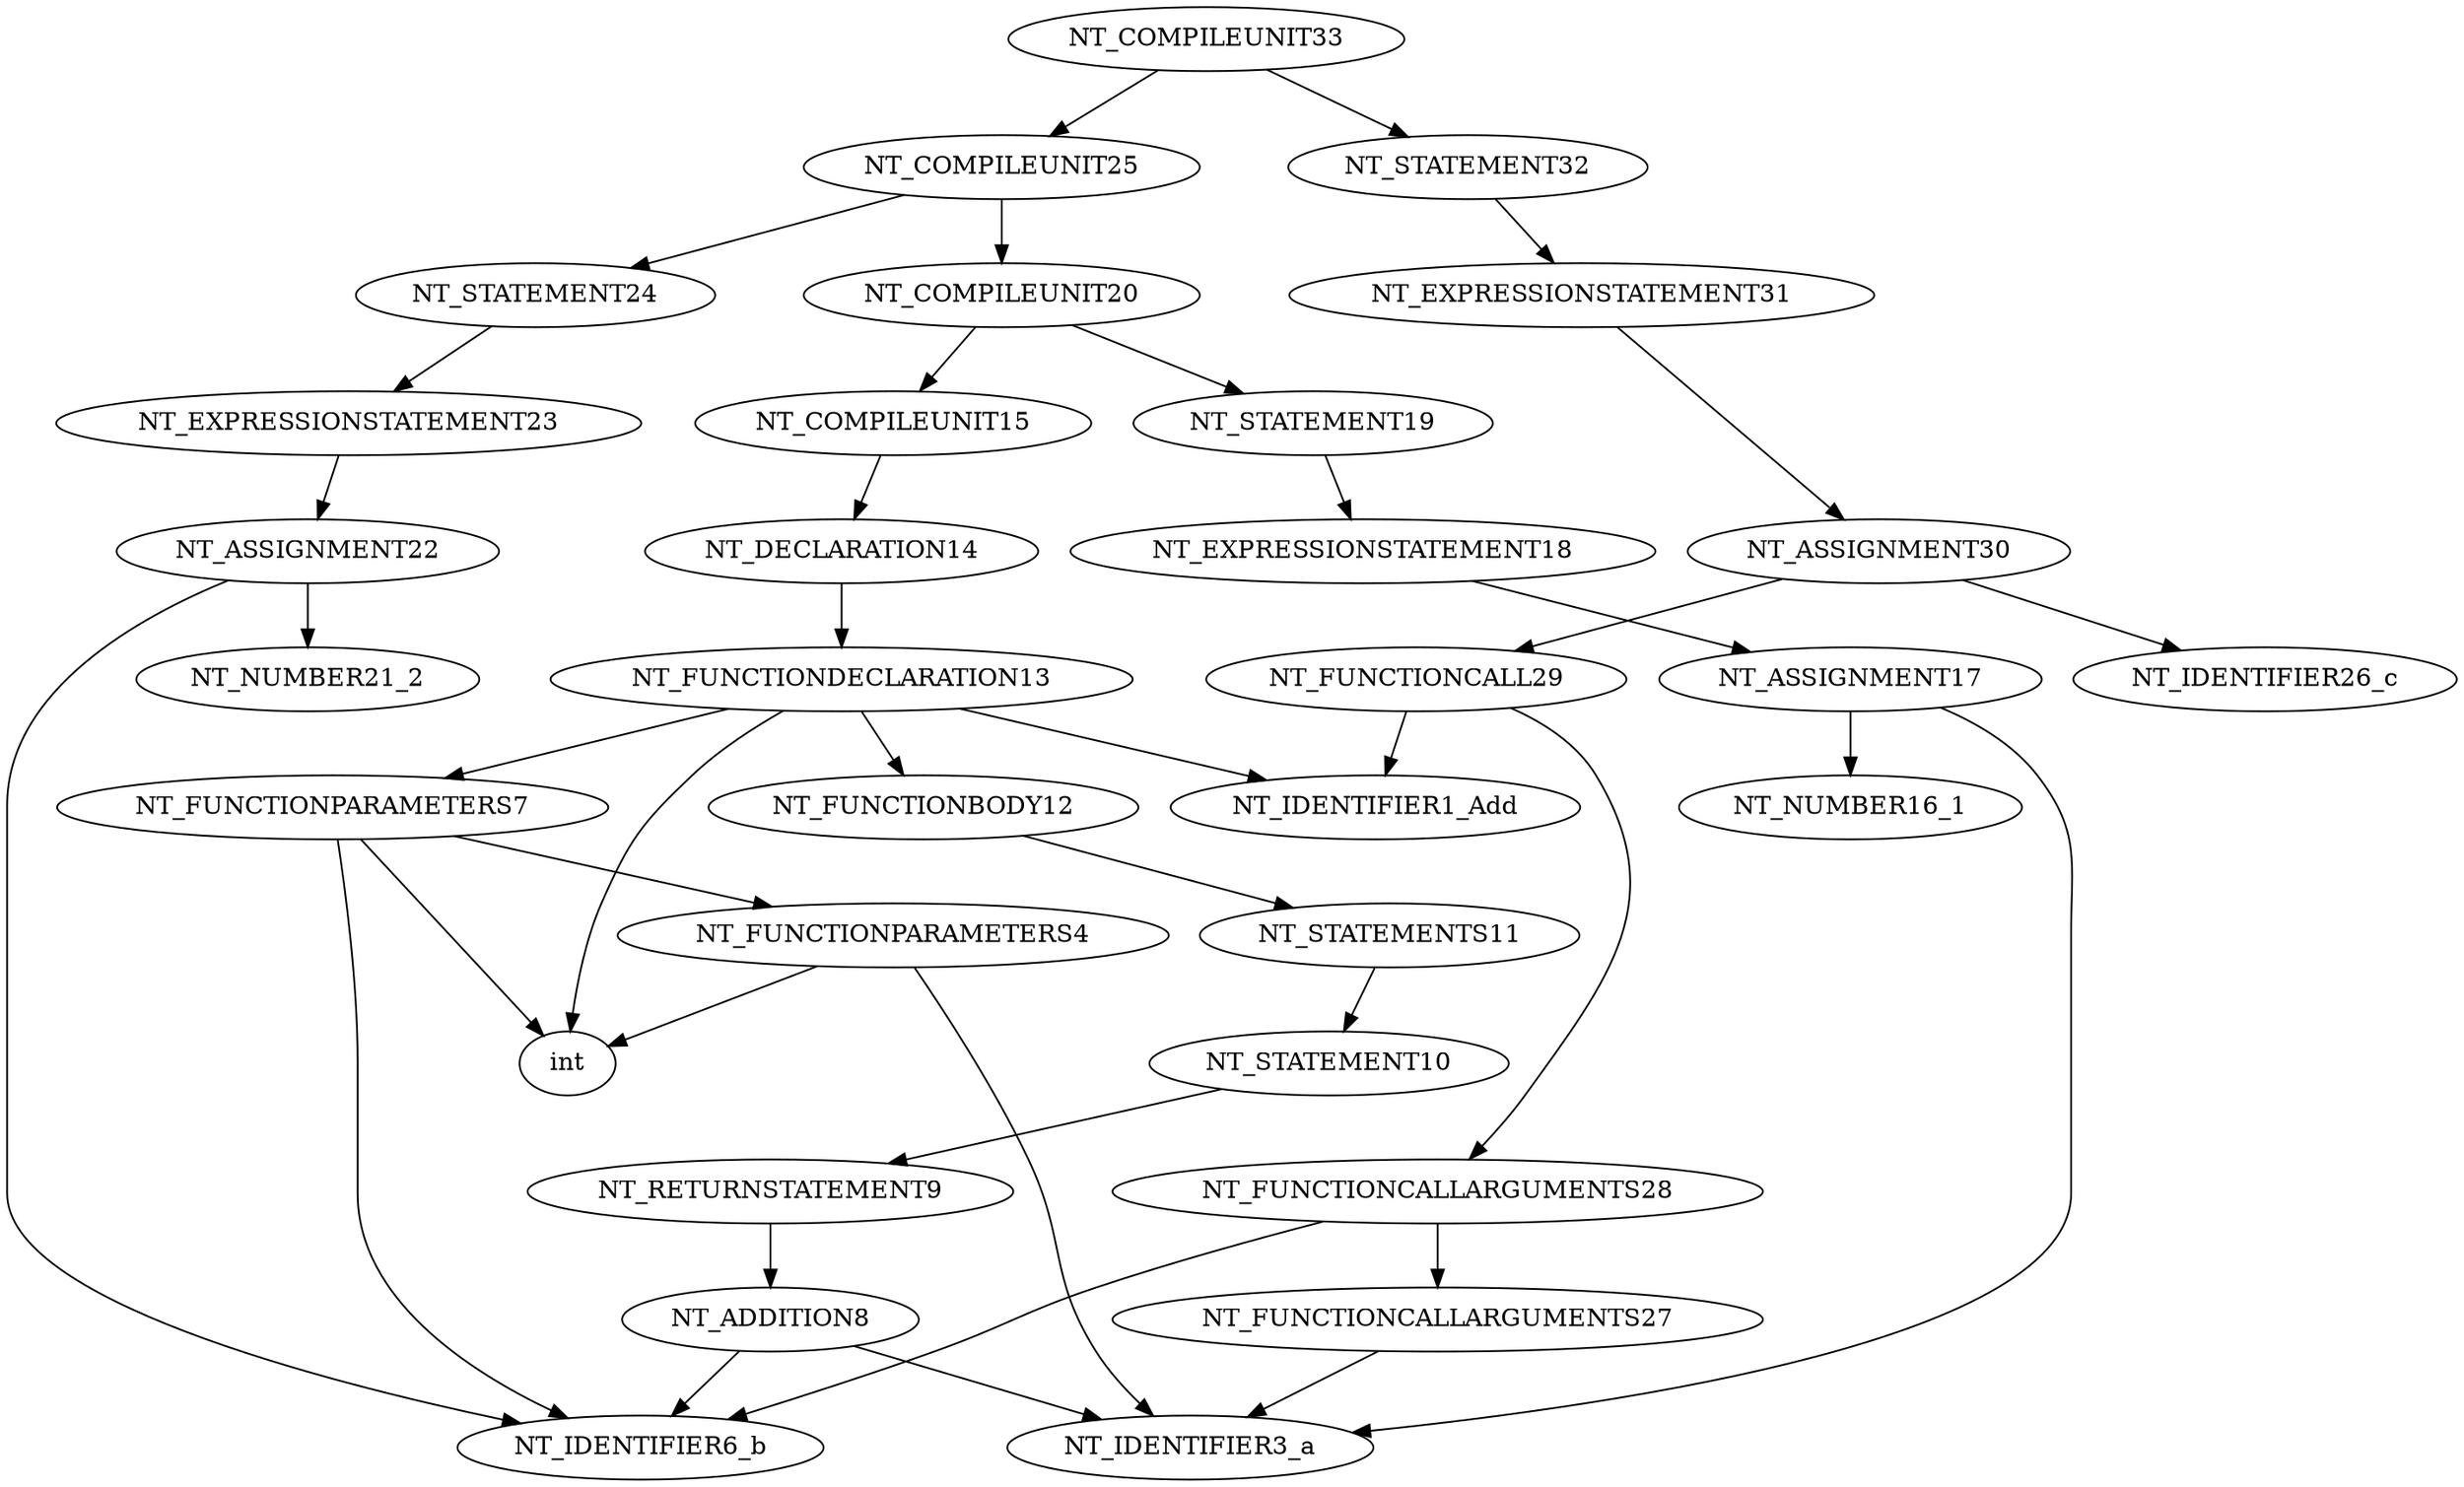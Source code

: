 digraph G {
	"NT_COMPILEUNIT33"->"NT_COMPILEUNIT25";
	"NT_COMPILEUNIT25"->"NT_COMPILEUNIT20";
	"NT_COMPILEUNIT20"->"NT_COMPILEUNIT15";
	"NT_COMPILEUNIT15"->"NT_DECLARATION14";
	"NT_DECLARATION14"->"NT_FUNCTIONDECLARATION13";
	"NT_FUNCTIONDECLARATION13"->"int";
	"NT_FUNCTIONDECLARATION13"->"NT_IDENTIFIER1_Add";
	"NT_FUNCTIONDECLARATION13"->"NT_FUNCTIONPARAMETERS7";
	"NT_FUNCTIONPARAMETERS7"->"NT_FUNCTIONPARAMETERS4";
	"NT_FUNCTIONPARAMETERS4"->"int";
	"NT_FUNCTIONPARAMETERS4"->"NT_IDENTIFIER3_a";
	"NT_FUNCTIONPARAMETERS7"->"int";
	"NT_FUNCTIONPARAMETERS7"->"NT_IDENTIFIER6_b";
	"NT_FUNCTIONDECLARATION13"->"NT_FUNCTIONBODY12";
	"NT_FUNCTIONBODY12"->"NT_STATEMENTS11";
	"NT_STATEMENTS11"->"NT_STATEMENT10";
	"NT_STATEMENT10"->"NT_RETURNSTATEMENT9";
	"NT_RETURNSTATEMENT9"->"NT_ADDITION8";
	"NT_ADDITION8"->"NT_IDENTIFIER3_a";
	"NT_ADDITION8"->"NT_IDENTIFIER6_b";
	"NT_COMPILEUNIT20"->"NT_STATEMENT19";
	"NT_STATEMENT19"->"NT_EXPRESSIONSTATEMENT18";
	"NT_EXPRESSIONSTATEMENT18"->"NT_ASSIGNMENT17";
	"NT_ASSIGNMENT17"->"NT_IDENTIFIER3_a";
	"NT_ASSIGNMENT17"->"NT_NUMBER16_1";
	"NT_COMPILEUNIT25"->"NT_STATEMENT24";
	"NT_STATEMENT24"->"NT_EXPRESSIONSTATEMENT23";
	"NT_EXPRESSIONSTATEMENT23"->"NT_ASSIGNMENT22";
	"NT_ASSIGNMENT22"->"NT_IDENTIFIER6_b";
	"NT_ASSIGNMENT22"->"NT_NUMBER21_2";
	"NT_COMPILEUNIT33"->"NT_STATEMENT32";
	"NT_STATEMENT32"->"NT_EXPRESSIONSTATEMENT31";
	"NT_EXPRESSIONSTATEMENT31"->"NT_ASSIGNMENT30";
	"NT_ASSIGNMENT30"->"NT_IDENTIFIER26_c";
	"NT_ASSIGNMENT30"->"NT_FUNCTIONCALL29";
	"NT_FUNCTIONCALL29"->"NT_IDENTIFIER1_Add";
	"NT_FUNCTIONCALL29"->"NT_FUNCTIONCALLARGUMENTS28";
	"NT_FUNCTIONCALLARGUMENTS28"->"NT_FUNCTIONCALLARGUMENTS27";
	"NT_FUNCTIONCALLARGUMENTS27"->"NT_IDENTIFIER3_a";
	"NT_FUNCTIONCALLARGUMENTS28"->"NT_IDENTIFIER6_b";
}